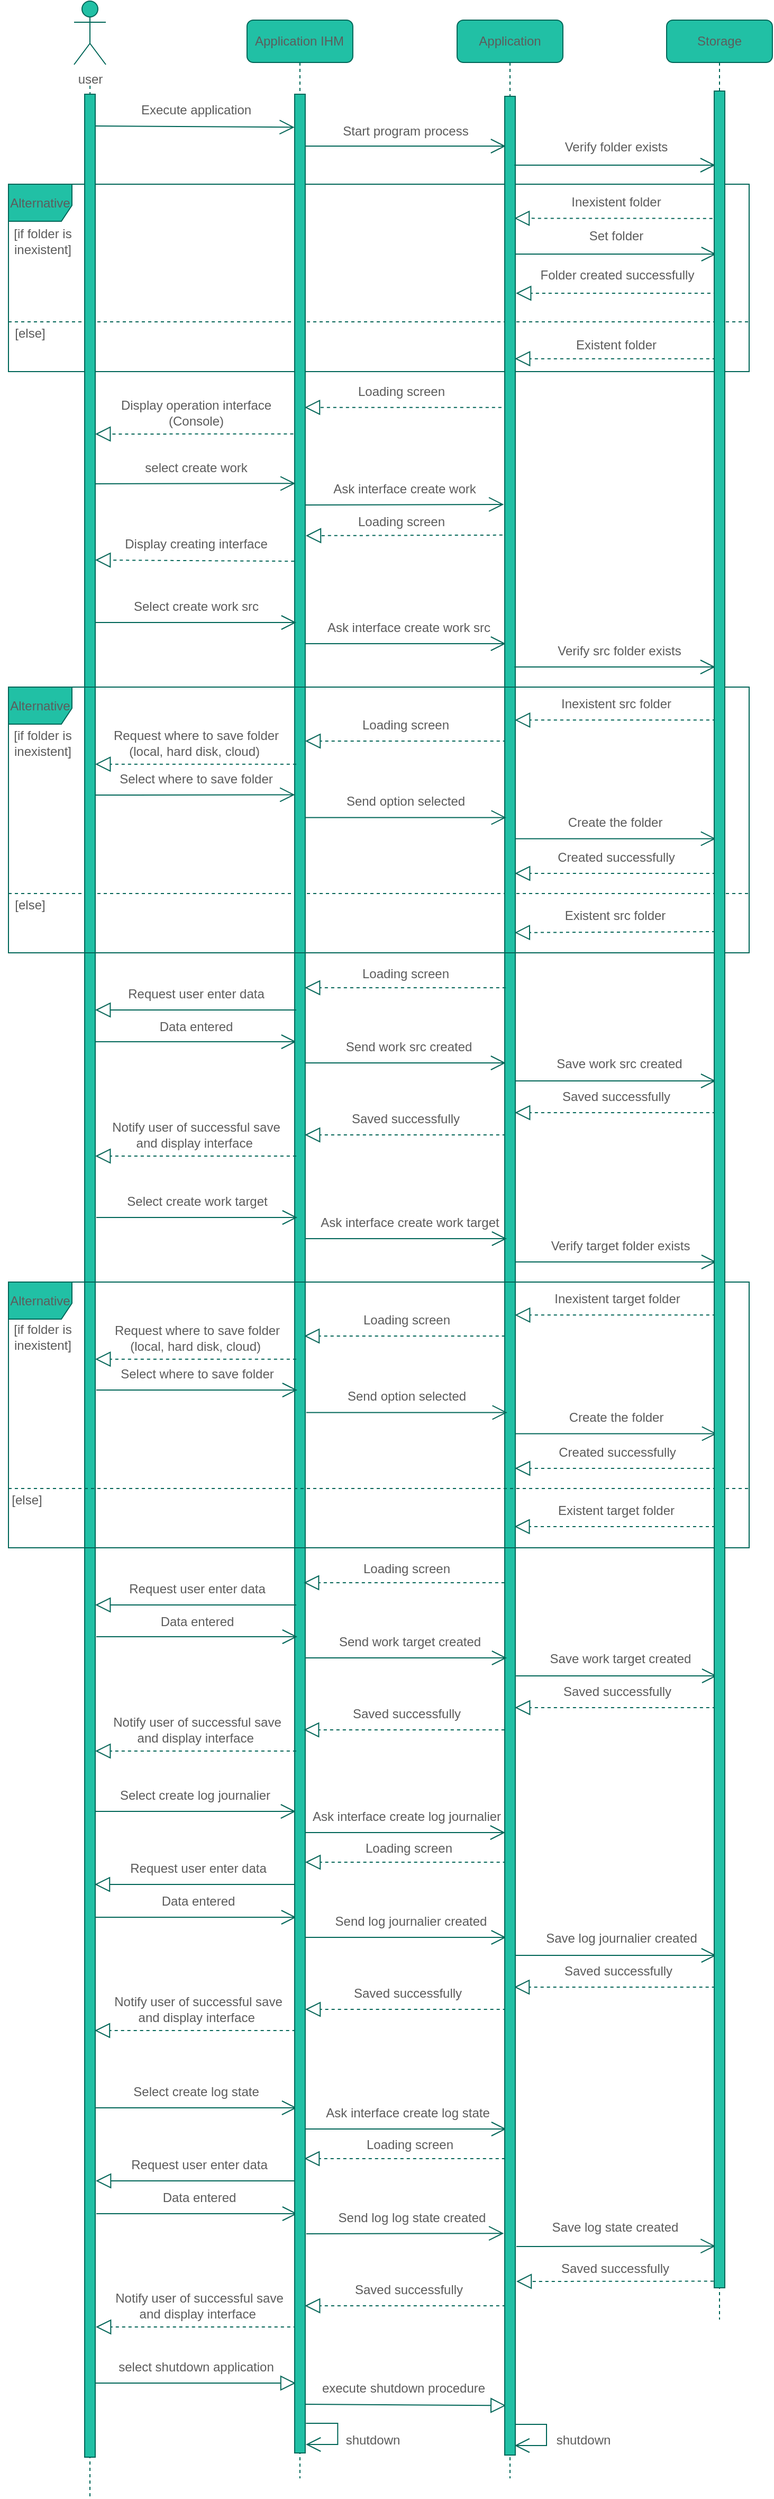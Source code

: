 <mxfile version="20.5.3" type="github">
  <diagram id="kgpKYQtTHZ0yAKxKKP6v" name="Page-1">
    <mxGraphModel dx="1218" dy="585" grid="1" gridSize="10" guides="1" tooltips="1" connect="1" arrows="1" fold="1" page="1" pageScale="1" pageWidth="850" pageHeight="1100" math="0" shadow="0">
      <root>
        <mxCell id="0" />
        <mxCell id="1" parent="0" />
        <mxCell id="vB3oa_qT5mKGnojGgwLK-20" value="" style="endArrow=block;dashed=1;endFill=0;endSize=12;html=1;rounded=1;strokeColor=#006658;fontColor=#5C5C5C;fillColor=#21C0A5;exitX=-0.161;exitY=0.058;exitDx=0;exitDy=0;exitPerimeter=0;" edge="1" parent="1" source="vB3oa_qT5mKGnojGgwLK-78">
          <mxGeometry width="160" relative="1" as="geometry">
            <mxPoint x="689" y="245.17" as="sourcePoint" />
            <mxPoint x="508.0" y="245.17" as="targetPoint" />
          </mxGeometry>
        </mxCell>
        <mxCell id="vB3oa_qT5mKGnojGgwLK-21" value="" style="endArrow=block;dashed=1;endFill=0;endSize=12;html=1;rounded=1;strokeColor=#006658;fontColor=#5C5C5C;fillColor=#21C0A5;" edge="1" parent="1">
          <mxGeometry width="160" relative="1" as="geometry">
            <mxPoint x="495.92" y="423.83" as="sourcePoint" />
            <mxPoint x="310" y="423.83" as="targetPoint" />
          </mxGeometry>
        </mxCell>
        <mxCell id="vB3oa_qT5mKGnojGgwLK-24" value="" style="endArrow=open;endFill=1;endSize=12;html=1;rounded=1;strokeColor=#006658;fontColor=#5C5C5C;fillColor=#21C0A5;targetPerimeterSpacing=-4;sourcePerimeterSpacing=3;" edge="1" parent="1">
          <mxGeometry width="160" relative="1" as="geometry">
            <mxPoint x="509.0" y="279" as="sourcePoint" />
            <mxPoint x="699" y="279" as="targetPoint" />
          </mxGeometry>
        </mxCell>
        <mxCell id="vB3oa_qT5mKGnojGgwLK-29" value="" style="endArrow=block;dashed=1;endFill=0;endSize=12;html=1;rounded=1;strokeColor=#006658;fontColor=#5C5C5C;fillColor=#21C0A5;targetPerimeterSpacing=-4;sourcePerimeterSpacing=3;" edge="1" parent="1">
          <mxGeometry width="160" relative="1" as="geometry">
            <mxPoint x="698.42" y="377.83" as="sourcePoint" />
            <mxPoint x="508.587" y="377.83" as="targetPoint" />
          </mxGeometry>
        </mxCell>
        <mxCell id="vB3oa_qT5mKGnojGgwLK-61" value="" style="endArrow=block;dashed=1;endFill=0;endSize=12;html=1;rounded=1;strokeColor=#006658;fontColor=#5C5C5C;fillColor=#21C0A5;exitX=-0.061;exitY=0.997;exitDx=0;exitDy=0;exitPerimeter=0;" edge="1" parent="1" source="vB3oa_qT5mKGnojGgwLK-78">
          <mxGeometry width="160" relative="1" as="geometry">
            <mxPoint x="697.88" y="2196" as="sourcePoint" />
            <mxPoint x="510" y="2194" as="targetPoint" />
          </mxGeometry>
        </mxCell>
        <mxCell id="sGXvdLq_XoUKNio_A1aQ-141" value="" style="endArrow=block;endFill=0;endSize=12;html=1;rounded=1;strokeColor=#006658;fontColor=#5C5C5C;fillColor=#21C0A5;entryX=0.116;entryY=0.979;entryDx=0;entryDy=0;entryPerimeter=0;" parent="1" edge="1" target="vB3oa_qT5mKGnojGgwLK-77">
          <mxGeometry width="160" relative="1" as="geometry">
            <mxPoint x="310.25" y="2310" as="sourcePoint" />
            <mxPoint x="500" y="2310" as="targetPoint" />
          </mxGeometry>
        </mxCell>
        <mxCell id="sGXvdLq_XoUKNio_A1aQ-8" value="&lt;span style=&quot;&quot;&gt;Application IHM&lt;/span&gt;" style="shape=umlLifeline;perimeter=lifelinePerimeter;whiteSpace=wrap;html=1;container=0;collapsible=0;recursiveResize=0;outlineConnect=0;fillColor=#21C0A5;strokeColor=#006658;fontColor=#5C5C5C;rounded=1;" parent="1" vertex="1">
          <mxGeometry x="255.46" y="58" width="100" height="2322" as="geometry" />
        </mxCell>
        <mxCell id="sGXvdLq_XoUKNio_A1aQ-1" value="user" style="shape=umlActor;verticalLabelPosition=bottom;verticalAlign=top;html=1;fillColor=#21C0A5;strokeColor=#006658;fontColor=#5C5C5C;rounded=1;" parent="1" vertex="1">
          <mxGeometry x="92" y="40" width="30" height="60" as="geometry" />
        </mxCell>
        <mxCell id="sGXvdLq_XoUKNio_A1aQ-11" value="&lt;span style=&quot;&quot;&gt;Application&lt;/span&gt;" style="shape=umlLifeline;perimeter=lifelinePerimeter;whiteSpace=wrap;html=1;container=0;collapsible=0;recursiveResize=0;outlineConnect=0;fillColor=#21C0A5;strokeColor=#006658;fontColor=#5C5C5C;rounded=1;" parent="1" vertex="1">
          <mxGeometry x="454" y="58" width="100" height="2322" as="geometry" />
        </mxCell>
        <mxCell id="sGXvdLq_XoUKNio_A1aQ-12" value="&lt;span style=&quot;&quot;&gt;Storage&lt;/span&gt;" style="shape=umlLifeline;perimeter=lifelinePerimeter;whiteSpace=wrap;html=1;container=0;collapsible=0;recursiveResize=0;outlineConnect=0;fillColor=#21C0A5;strokeColor=#006658;fontColor=#5C5C5C;rounded=1;" parent="1" vertex="1">
          <mxGeometry x="652" y="58" width="100" height="2172" as="geometry" />
        </mxCell>
        <mxCell id="sGXvdLq_XoUKNio_A1aQ-23" value="" style="endArrow=none;dashed=1;html=1;rounded=1;strokeColor=#006658;fontColor=#5C5C5C;" parent="1" edge="1">
          <mxGeometry width="50" height="50" relative="1" as="geometry">
            <mxPoint x="107" y="2397" as="sourcePoint" />
            <mxPoint x="107.065" y="117" as="targetPoint" />
          </mxGeometry>
        </mxCell>
        <mxCell id="sGXvdLq_XoUKNio_A1aQ-30" value="Execute application" style="text;html=1;align=center;verticalAlign=middle;resizable=0;points=[];autosize=1;strokeColor=none;fillColor=none;fontColor=#5C5C5C;rounded=1;" parent="1" vertex="1">
          <mxGeometry x="142" y="128" width="130" height="30" as="geometry" />
        </mxCell>
        <mxCell id="sGXvdLq_XoUKNio_A1aQ-31" value="" style="endArrow=open;endFill=1;endSize=12;html=1;rounded=1;strokeColor=#006658;fontColor=#5C5C5C;fillColor=#21C0A5;entryX=-0.015;entryY=0.014;entryDx=0;entryDy=0;entryPerimeter=0;" parent="1" edge="1" target="vB3oa_qT5mKGnojGgwLK-76">
          <mxGeometry width="160" relative="1" as="geometry">
            <mxPoint x="112" y="158" as="sourcePoint" />
            <mxPoint x="297.24" y="157.678" as="targetPoint" />
          </mxGeometry>
        </mxCell>
        <mxCell id="sGXvdLq_XoUKNio_A1aQ-33" value="Start program process" style="text;html=1;align=center;verticalAlign=middle;resizable=0;points=[];autosize=1;strokeColor=none;fillColor=none;fontColor=#5C5C5C;rounded=1;" parent="1" vertex="1">
          <mxGeometry x="335" y="148" width="140" height="30" as="geometry" />
        </mxCell>
        <mxCell id="sGXvdLq_XoUKNio_A1aQ-34" value="" style="endArrow=open;endFill=1;endSize=12;html=1;rounded=1;strokeColor=#006658;fontColor=#5C5C5C;fillColor=#21C0A5;exitX=0.913;exitY=0.022;exitDx=0;exitDy=0;exitPerimeter=0;" parent="1" edge="1" source="vB3oa_qT5mKGnojGgwLK-76">
          <mxGeometry width="160" relative="1" as="geometry">
            <mxPoint x="315.9" y="178.552" as="sourcePoint" />
            <mxPoint x="500" y="177" as="targetPoint" />
          </mxGeometry>
        </mxCell>
        <mxCell id="sGXvdLq_XoUKNio_A1aQ-37" value="" style="endArrow=block;dashed=1;endFill=0;endSize=12;html=1;rounded=1;strokeColor=#006658;fontColor=#5C5C5C;fillColor=#21C0A5;exitX=-0.125;exitY=0.144;exitDx=0;exitDy=0;exitPerimeter=0;" parent="1" edge="1" source="vB3oa_qT5mKGnojGgwLK-76">
          <mxGeometry width="160" relative="1" as="geometry">
            <mxPoint x="292" y="449" as="sourcePoint" />
            <mxPoint x="112.087" y="449" as="targetPoint" />
          </mxGeometry>
        </mxCell>
        <mxCell id="sGXvdLq_XoUKNio_A1aQ-77" value="Loading screen" style="text;html=1;align=center;verticalAlign=middle;resizable=0;points=[];autosize=1;strokeColor=none;fillColor=none;fontColor=#5C5C5C;rounded=1;" parent="1" vertex="1">
          <mxGeometry x="346.42" y="517" width="110" height="30" as="geometry" />
        </mxCell>
        <mxCell id="sGXvdLq_XoUKNio_A1aQ-78" value="" style="endArrow=block;dashed=1;endFill=0;endSize=12;html=1;rounded=1;strokeColor=#006658;fontColor=#5C5C5C;fillColor=#21C0A5;exitX=-0.211;exitY=0.186;exitDx=0;exitDy=0;exitPerimeter=0;" parent="1" edge="1" source="vB3oa_qT5mKGnojGgwLK-77">
          <mxGeometry width="160" relative="1" as="geometry">
            <mxPoint x="491" y="545" as="sourcePoint" />
            <mxPoint x="311" y="545" as="targetPoint" />
          </mxGeometry>
        </mxCell>
        <mxCell id="sGXvdLq_XoUKNio_A1aQ-53" value="Inexistent src folder" style="text;html=1;align=center;verticalAlign=middle;resizable=0;points=[];autosize=1;strokeColor=none;fillColor=none;fontColor=#5C5C5C;rounded=1;" parent="1" vertex="1">
          <mxGeometry x="538.5" y="689.17" width="130" height="30" as="geometry" />
        </mxCell>
        <mxCell id="sGXvdLq_XoUKNio_A1aQ-54" value="" style="endArrow=block;dashed=1;endFill=0;endSize=12;html=1;rounded=1;strokeColor=#006658;fontColor=#5C5C5C;fillColor=#21C0A5;" parent="1" edge="1">
          <mxGeometry width="160" relative="1" as="geometry">
            <mxPoint x="698.42" y="719.17" as="sourcePoint" />
            <mxPoint x="508.587" y="719.17" as="targetPoint" />
          </mxGeometry>
        </mxCell>
        <mxCell id="sGXvdLq_XoUKNio_A1aQ-49" value="Verify src folder exists" style="text;html=1;align=center;verticalAlign=middle;resizable=0;points=[];autosize=1;strokeColor=none;fillColor=none;fontColor=#5C5C5C;rounded=1;" parent="1" vertex="1">
          <mxGeometry x="536.5" y="639" width="140" height="30" as="geometry" />
        </mxCell>
        <mxCell id="sGXvdLq_XoUKNio_A1aQ-91" value="Data entered" style="text;html=1;align=center;verticalAlign=middle;resizable=0;points=[];autosize=1;strokeColor=none;fillColor=none;fontColor=#5C5C5C;rounded=1;" parent="1" vertex="1">
          <mxGeometry x="162" y="994" width="90" height="30" as="geometry" />
        </mxCell>
        <mxCell id="sGXvdLq_XoUKNio_A1aQ-92" value="" style="endArrow=open;endFill=1;endSize=12;html=1;rounded=1;strokeColor=#006658;fontColor=#5C5C5C;fillColor=#21C0A5;" parent="1" edge="1">
          <mxGeometry width="160" relative="1" as="geometry">
            <mxPoint x="112" y="1023" as="sourcePoint" />
            <mxPoint x="302" y="1023" as="targetPoint" />
          </mxGeometry>
        </mxCell>
        <mxCell id="sGXvdLq_XoUKNio_A1aQ-93" value="Send work src created" style="text;html=1;align=center;verticalAlign=middle;resizable=0;points=[];autosize=1;strokeColor=none;fillColor=none;fontColor=#5C5C5C;rounded=1;" parent="1" vertex="1">
          <mxGeometry x="338" y="1013" width="140" height="30" as="geometry" />
        </mxCell>
        <mxCell id="sGXvdLq_XoUKNio_A1aQ-94" value="" style="endArrow=open;endFill=1;endSize=12;html=1;rounded=1;strokeColor=#006658;fontColor=#5C5C5C;fillColor=#21C0A5;" parent="1" edge="1">
          <mxGeometry width="160" relative="1" as="geometry">
            <mxPoint x="310" y="1043" as="sourcePoint" />
            <mxPoint x="500" y="1043" as="targetPoint" />
          </mxGeometry>
        </mxCell>
        <mxCell id="sGXvdLq_XoUKNio_A1aQ-137" value="" style="endArrow=block;endFill=0;endSize=12;html=1;rounded=1;strokeColor=#006658;fontColor=#5C5C5C;fillColor=#21C0A5;" parent="1" edge="1">
          <mxGeometry width="160" relative="1" as="geometry">
            <mxPoint x="112.0" y="2290" as="sourcePoint" />
            <mxPoint x="301.5" y="2290" as="targetPoint" />
          </mxGeometry>
        </mxCell>
        <mxCell id="sGXvdLq_XoUKNio_A1aQ-140" value="execute shutdown procedure" style="text;html=1;align=center;verticalAlign=middle;resizable=0;points=[];autosize=1;strokeColor=none;fillColor=none;fontColor=#5C5C5C;rounded=1;" parent="1" vertex="1">
          <mxGeometry x="313.25" y="2280" width="180" height="30" as="geometry" />
        </mxCell>
        <mxCell id="sGXvdLq_XoUKNio_A1aQ-146" value="shutdown" style="text;html=1;align=center;verticalAlign=middle;resizable=0;points=[];autosize=1;strokeColor=none;fillColor=none;fontColor=#5C5C5C;rounded=1;" parent="1" vertex="1">
          <mxGeometry x="339.41" y="2329" width="70" height="30" as="geometry" />
        </mxCell>
        <mxCell id="sGXvdLq_XoUKNio_A1aQ-147" value="" style="endArrow=open;endFill=1;endSize=12;html=1;rounded=0;strokeColor=#006658;fontColor=#5C5C5C;" parent="1" edge="1">
          <mxGeometry width="160" relative="1" as="geometry">
            <mxPoint x="508.5" y="2329" as="sourcePoint" />
            <mxPoint x="508.31" y="2349" as="targetPoint" />
            <Array as="points">
              <mxPoint x="538.5" y="2329" />
              <mxPoint x="538.5" y="2349" />
            </Array>
          </mxGeometry>
        </mxCell>
        <mxCell id="sGXvdLq_XoUKNio_A1aQ-148" value="shutdown" style="text;html=1;align=center;verticalAlign=middle;resizable=0;points=[];autosize=1;strokeColor=none;fillColor=none;fontColor=#5C5C5C;rounded=1;" parent="1" vertex="1">
          <mxGeometry x="538.08" y="2329" width="70" height="30" as="geometry" />
        </mxCell>
        <mxCell id="sGXvdLq_XoUKNio_A1aQ-149" value="" style="endArrow=block;dashed=1;endFill=0;endSize=12;html=1;rounded=1;strokeColor=#006658;fontColor=#5C5C5C;fillColor=#21C0A5;" parent="1" edge="1">
          <mxGeometry width="160" relative="1" as="geometry">
            <mxPoint x="500.34" y="739" as="sourcePoint" />
            <mxPoint x="310.507" y="739" as="targetPoint" />
          </mxGeometry>
        </mxCell>
        <mxCell id="sGXvdLq_XoUKNio_A1aQ-156" value="Send option selected" style="text;html=1;align=center;verticalAlign=middle;resizable=0;points=[];autosize=1;strokeColor=none;fillColor=none;fontColor=#5C5C5C;rounded=1;" parent="1" vertex="1">
          <mxGeometry x="335" y="781" width="140" height="30" as="geometry" />
        </mxCell>
        <mxCell id="sGXvdLq_XoUKNio_A1aQ-65" value="" style="line;strokeWidth=1;fillColor=none;align=left;verticalAlign=middle;spacingTop=-1;spacingLeft=3;spacingRight=3;rotatable=0;labelPosition=right;points=[];portConstraint=eastwest;strokeColor=#006658;dashed=1;fontColor=#5C5C5C;" parent="1" vertex="1">
          <mxGeometry x="30" y="879" width="700" height="8" as="geometry" />
        </mxCell>
        <mxCell id="sGXvdLq_XoUKNio_A1aQ-138" value="select shutdown application" style="text;html=1;align=center;verticalAlign=middle;resizable=0;points=[];autosize=1;strokeColor=none;fillColor=none;fontColor=#5C5C5C;rounded=1;" parent="1" vertex="1">
          <mxGeometry x="122" y="2260" width="170" height="30" as="geometry" />
        </mxCell>
        <mxCell id="sGXvdLq_XoUKNio_A1aQ-291" value="Select create log journalier" style="text;html=1;align=center;verticalAlign=middle;resizable=0;points=[];autosize=1;strokeColor=none;fillColor=none;fontColor=#5C5C5C;rounded=1;" parent="1" vertex="1">
          <mxGeometry x="120.5" y="1720" width="170" height="30" as="geometry" />
        </mxCell>
        <mxCell id="sGXvdLq_XoUKNio_A1aQ-292" value="" style="endArrow=open;endFill=1;endSize=12;html=1;rounded=1;strokeColor=#006658;fontColor=#5C5C5C;fillColor=#21C0A5;" parent="1" edge="1">
          <mxGeometry width="160" relative="1" as="geometry">
            <mxPoint x="111.5" y="1750" as="sourcePoint" />
            <mxPoint x="301.5" y="1750" as="targetPoint" />
          </mxGeometry>
        </mxCell>
        <mxCell id="sGXvdLq_XoUKNio_A1aQ-293" value="Ask interface create log journalier" style="text;html=1;align=center;verticalAlign=middle;resizable=0;points=[];autosize=1;strokeColor=none;fillColor=none;fontColor=#5C5C5C;rounded=1;" parent="1" vertex="1">
          <mxGeometry x="305.5" y="1740" width="200" height="30" as="geometry" />
        </mxCell>
        <mxCell id="sGXvdLq_XoUKNio_A1aQ-294" value="" style="endArrow=open;endFill=1;endSize=12;html=1;rounded=1;strokeColor=#006658;fontColor=#5C5C5C;fillColor=#21C0A5;" parent="1" edge="1">
          <mxGeometry width="160" relative="1" as="geometry">
            <mxPoint x="309.5" y="1770" as="sourcePoint" />
            <mxPoint x="499.5" y="1770" as="targetPoint" />
          </mxGeometry>
        </mxCell>
        <mxCell id="vB3oa_qT5mKGnojGgwLK-1" value="Verify folder exists" style="text;html=1;align=center;verticalAlign=middle;resizable=0;points=[];autosize=1;strokeColor=none;fillColor=none;fontColor=#5C5C5C;rounded=1;" vertex="1" parent="1">
          <mxGeometry x="543.5" y="163" width="120" height="30" as="geometry" />
        </mxCell>
        <mxCell id="vB3oa_qT5mKGnojGgwLK-6" value="Alternative" style="shape=umlFrame;whiteSpace=wrap;html=1;width=60;height=35;fillColor=#21C0A5;strokeColor=#006658;fontColor=#5C5C5C;" vertex="1" parent="1">
          <mxGeometry x="30" y="213" width="700" height="177" as="geometry" />
        </mxCell>
        <mxCell id="vB3oa_qT5mKGnojGgwLK-7" value="Loading screen" style="text;html=1;align=center;verticalAlign=middle;resizable=0;points=[];autosize=1;strokeColor=none;fillColor=none;fontColor=#5C5C5C;rounded=1;" vertex="1" parent="1">
          <mxGeometry x="346.0" y="394" width="110" height="30" as="geometry" />
        </mxCell>
        <mxCell id="vB3oa_qT5mKGnojGgwLK-17" value="[if folder is &lt;br&gt;inexistent]" style="text;html=1;align=center;verticalAlign=middle;resizable=0;points=[];autosize=1;strokeColor=none;fillColor=none;fontColor=#5C5C5C;" vertex="1" parent="1">
          <mxGeometry x="22" y="247" width="80" height="40" as="geometry" />
        </mxCell>
        <mxCell id="vB3oa_qT5mKGnojGgwLK-18" value="[else]" style="text;html=1;align=center;verticalAlign=middle;resizable=0;points=[];autosize=1;strokeColor=none;fillColor=none;fontColor=#5C5C5C;" vertex="1" parent="1">
          <mxGeometry x="25" y="339" width="50" height="30" as="geometry" />
        </mxCell>
        <mxCell id="vB3oa_qT5mKGnojGgwLK-19" value="Inexistent folder" style="text;html=1;align=center;verticalAlign=middle;resizable=0;points=[];autosize=1;strokeColor=none;fillColor=none;fontColor=#5C5C5C;rounded=1;" vertex="1" parent="1">
          <mxGeometry x="549.0" y="215.17" width="110" height="30" as="geometry" />
        </mxCell>
        <mxCell id="vB3oa_qT5mKGnojGgwLK-23" value="" style="line;strokeWidth=1;fillColor=none;align=left;verticalAlign=middle;spacingTop=-1;spacingLeft=3;spacingRight=3;rotatable=0;labelPosition=right;points=[];portConstraint=eastwest;strokeColor=#006658;dashed=1;fontColor=#5C5C5C;" vertex="1" parent="1">
          <mxGeometry x="30" y="339" width="700" height="8" as="geometry" />
        </mxCell>
        <mxCell id="vB3oa_qT5mKGnojGgwLK-25" value="Set folder" style="text;html=1;align=center;verticalAlign=middle;resizable=0;points=[];autosize=1;strokeColor=none;fillColor=none;fontColor=#5C5C5C;rounded=1;" vertex="1" parent="1">
          <mxGeometry x="569.42" y="247" width="70" height="30" as="geometry" />
        </mxCell>
        <mxCell id="vB3oa_qT5mKGnojGgwLK-28" value="Existent folder" style="text;html=1;align=center;verticalAlign=middle;resizable=0;points=[];autosize=1;strokeColor=none;fillColor=none;fontColor=#5C5C5C;rounded=1;" vertex="1" parent="1">
          <mxGeometry x="553.5" y="350" width="100" height="30" as="geometry" />
        </mxCell>
        <mxCell id="vB3oa_qT5mKGnojGgwLK-30" value="Notify user of successful save&lt;br&gt;and display interface&amp;nbsp;" style="text;html=1;align=center;verticalAlign=middle;resizable=0;points=[];autosize=1;strokeColor=none;fillColor=none;fontColor=#5C5C5C;rounded=1;" vertex="1" parent="1">
          <mxGeometry x="119.41" y="1917" width="180" height="40" as="geometry" />
        </mxCell>
        <mxCell id="vB3oa_qT5mKGnojGgwLK-31" value="" style="endArrow=block;dashed=1;endFill=0;endSize=12;html=1;rounded=1;strokeColor=#006658;fontColor=#5C5C5C;fillColor=#21C0A5;" edge="1" parent="1">
          <mxGeometry width="160" relative="1" as="geometry">
            <mxPoint x="301.33" y="1957" as="sourcePoint" />
            <mxPoint x="111.497" y="1957" as="targetPoint" />
          </mxGeometry>
        </mxCell>
        <mxCell id="vB3oa_qT5mKGnojGgwLK-32" value="Saved successfully" style="text;html=1;align=center;verticalAlign=middle;resizable=0;points=[];autosize=1;strokeColor=none;fillColor=none;fontColor=#5C5C5C;rounded=1;" vertex="1" parent="1">
          <mxGeometry x="342.41" y="1907" width="130" height="30" as="geometry" />
        </mxCell>
        <mxCell id="vB3oa_qT5mKGnojGgwLK-33" value="" style="endArrow=block;dashed=1;endFill=0;endSize=12;html=1;rounded=1;strokeColor=#006658;fontColor=#5C5C5C;fillColor=#21C0A5;" edge="1" parent="1">
          <mxGeometry width="160" relative="1" as="geometry">
            <mxPoint x="500.33" y="1937" as="sourcePoint" />
            <mxPoint x="310.497" y="1937" as="targetPoint" />
          </mxGeometry>
        </mxCell>
        <mxCell id="vB3oa_qT5mKGnojGgwLK-34" value="Loading screen" style="text;html=1;align=center;verticalAlign=middle;resizable=0;points=[];autosize=1;strokeColor=none;fillColor=none;fontColor=#5C5C5C;rounded=1;" vertex="1" parent="1">
          <mxGeometry x="352.83" y="1770" width="110" height="30" as="geometry" />
        </mxCell>
        <mxCell id="vB3oa_qT5mKGnojGgwLK-35" value="" style="endArrow=block;dashed=1;endFill=0;endSize=12;html=1;rounded=1;strokeColor=#006658;fontColor=#5C5C5C;fillColor=#21C0A5;" edge="1" parent="1">
          <mxGeometry width="160" relative="1" as="geometry">
            <mxPoint x="500.33" y="1798.0" as="sourcePoint" />
            <mxPoint x="310.497" y="1798.0" as="targetPoint" />
          </mxGeometry>
        </mxCell>
        <mxCell id="vB3oa_qT5mKGnojGgwLK-36" value="" style="endArrow=block;endFill=0;endSize=12;html=1;rounded=1;strokeColor=#006658;fontColor=#5C5C5C;fillColor=#21C0A5;" edge="1" parent="1">
          <mxGeometry width="160" relative="1" as="geometry">
            <mxPoint x="301.33" y="1819" as="sourcePoint" />
            <mxPoint x="111.497" y="1819" as="targetPoint" />
          </mxGeometry>
        </mxCell>
        <mxCell id="vB3oa_qT5mKGnojGgwLK-37" value="Request user enter data" style="text;html=1;align=center;verticalAlign=middle;resizable=0;points=[];autosize=1;strokeColor=none;fillColor=none;fontColor=#5C5C5C;rounded=1;" vertex="1" parent="1">
          <mxGeometry x="134.41" y="1789" width="150" height="30" as="geometry" />
        </mxCell>
        <mxCell id="vB3oa_qT5mKGnojGgwLK-38" value="Save log journalier created&lt;br&gt;&amp;nbsp;" style="text;html=1;align=center;verticalAlign=middle;resizable=0;points=[];autosize=1;strokeColor=none;fillColor=none;fontColor=#5C5C5C;rounded=1;" vertex="1" parent="1">
          <mxGeometry x="524" y="1857" width="170" height="40" as="geometry" />
        </mxCell>
        <mxCell id="vB3oa_qT5mKGnojGgwLK-39" value="" style="endArrow=open;endFill=1;endSize=12;html=1;rounded=1;strokeColor=#006658;fontColor=#5C5C5C;fillColor=#21C0A5;" edge="1" parent="1">
          <mxGeometry width="160" relative="1" as="geometry">
            <mxPoint x="509.0" y="1886" as="sourcePoint" />
            <mxPoint x="699" y="1886" as="targetPoint" />
          </mxGeometry>
        </mxCell>
        <mxCell id="vB3oa_qT5mKGnojGgwLK-40" value="Saved successfully" style="text;html=1;align=center;verticalAlign=middle;resizable=0;points=[];autosize=1;strokeColor=none;fillColor=none;fontColor=#5C5C5C;rounded=1;" vertex="1" parent="1">
          <mxGeometry x="540.91" y="1886" width="130" height="30" as="geometry" />
        </mxCell>
        <mxCell id="vB3oa_qT5mKGnojGgwLK-41" value="" style="endArrow=block;dashed=1;endFill=0;endSize=12;html=1;rounded=1;strokeColor=#006658;fontColor=#5C5C5C;fillColor=#21C0A5;" edge="1" parent="1">
          <mxGeometry width="160" relative="1" as="geometry">
            <mxPoint x="697.83" y="1916" as="sourcePoint" />
            <mxPoint x="507.997" y="1916" as="targetPoint" />
          </mxGeometry>
        </mxCell>
        <mxCell id="vB3oa_qT5mKGnojGgwLK-42" value="Data entered" style="text;html=1;align=center;verticalAlign=middle;resizable=0;points=[];autosize=1;strokeColor=none;fillColor=none;fontColor=#5C5C5C;rounded=1;" vertex="1" parent="1">
          <mxGeometry x="164.41" y="1820" width="90" height="30" as="geometry" />
        </mxCell>
        <mxCell id="vB3oa_qT5mKGnojGgwLK-43" value="" style="endArrow=open;endFill=1;endSize=12;html=1;rounded=1;strokeColor=#006658;fontColor=#5C5C5C;fillColor=#21C0A5;" edge="1" parent="1">
          <mxGeometry width="160" relative="1" as="geometry">
            <mxPoint x="112.0" y="1850" as="sourcePoint" />
            <mxPoint x="302.0" y="1850" as="targetPoint" />
          </mxGeometry>
        </mxCell>
        <mxCell id="vB3oa_qT5mKGnojGgwLK-44" value="Send log journalier created" style="text;html=1;align=center;verticalAlign=middle;resizable=0;points=[];autosize=1;strokeColor=none;fillColor=none;fontColor=#5C5C5C;rounded=1;" vertex="1" parent="1">
          <mxGeometry x="325.41" y="1839" width="170" height="30" as="geometry" />
        </mxCell>
        <mxCell id="vB3oa_qT5mKGnojGgwLK-45" value="" style="endArrow=open;endFill=1;endSize=12;html=1;rounded=1;strokeColor=#006658;fontColor=#5C5C5C;fillColor=#21C0A5;" edge="1" parent="1">
          <mxGeometry width="160" relative="1" as="geometry">
            <mxPoint x="310.41" y="1869" as="sourcePoint" />
            <mxPoint x="500.41" y="1869" as="targetPoint" />
          </mxGeometry>
        </mxCell>
        <mxCell id="vB3oa_qT5mKGnojGgwLK-46" value="Select create log state" style="text;html=1;align=center;verticalAlign=middle;resizable=0;points=[];autosize=1;strokeColor=none;fillColor=none;fontColor=#5C5C5C;rounded=1;" vertex="1" parent="1">
          <mxGeometry x="136.55" y="2000" width="140" height="30" as="geometry" />
        </mxCell>
        <mxCell id="vB3oa_qT5mKGnojGgwLK-47" value="" style="endArrow=open;endFill=1;endSize=12;html=1;rounded=1;strokeColor=#006658;fontColor=#5C5C5C;fillColor=#21C0A5;" edge="1" parent="1">
          <mxGeometry width="160" relative="1" as="geometry">
            <mxPoint x="112.55" y="2030" as="sourcePoint" />
            <mxPoint x="302.55" y="2030" as="targetPoint" />
          </mxGeometry>
        </mxCell>
        <mxCell id="vB3oa_qT5mKGnojGgwLK-48" value="Ask interface create log state" style="text;html=1;align=center;verticalAlign=middle;resizable=0;points=[];autosize=1;strokeColor=none;fillColor=none;fontColor=#5C5C5C;rounded=1;" vertex="1" parent="1">
          <mxGeometry x="316.55" y="2020" width="180" height="30" as="geometry" />
        </mxCell>
        <mxCell id="vB3oa_qT5mKGnojGgwLK-49" value="" style="endArrow=open;endFill=1;endSize=12;html=1;rounded=1;strokeColor=#006658;fontColor=#5C5C5C;fillColor=#21C0A5;" edge="1" parent="1">
          <mxGeometry width="160" relative="1" as="geometry">
            <mxPoint x="310.55" y="2050" as="sourcePoint" />
            <mxPoint x="500.55" y="2050" as="targetPoint" />
          </mxGeometry>
        </mxCell>
        <mxCell id="vB3oa_qT5mKGnojGgwLK-50" value="Notify user of successful save&lt;br&gt;and display interface&amp;nbsp;" style="text;html=1;align=center;verticalAlign=middle;resizable=0;points=[];autosize=1;strokeColor=none;fillColor=none;fontColor=#5C5C5C;rounded=1;" vertex="1" parent="1">
          <mxGeometry x="120.46" y="2197" width="180" height="40" as="geometry" />
        </mxCell>
        <mxCell id="vB3oa_qT5mKGnojGgwLK-51" value="" style="endArrow=block;dashed=1;endFill=0;endSize=12;html=1;rounded=1;strokeColor=#006658;fontColor=#5C5C5C;fillColor=#21C0A5;" edge="1" parent="1">
          <mxGeometry width="160" relative="1" as="geometry">
            <mxPoint x="302.38" y="2237" as="sourcePoint" />
            <mxPoint x="112.547" y="2237" as="targetPoint" />
          </mxGeometry>
        </mxCell>
        <mxCell id="vB3oa_qT5mKGnojGgwLK-52" value="Saved successfully" style="text;html=1;align=center;verticalAlign=middle;resizable=0;points=[];autosize=1;strokeColor=none;fillColor=none;fontColor=#5C5C5C;rounded=1;" vertex="1" parent="1">
          <mxGeometry x="343.46" y="2187" width="130" height="30" as="geometry" />
        </mxCell>
        <mxCell id="vB3oa_qT5mKGnojGgwLK-54" value="Loading screen" style="text;html=1;align=center;verticalAlign=middle;resizable=0;points=[];autosize=1;strokeColor=none;fillColor=none;fontColor=#5C5C5C;rounded=1;" vertex="1" parent="1">
          <mxGeometry x="353.88" y="2050" width="110" height="30" as="geometry" />
        </mxCell>
        <mxCell id="vB3oa_qT5mKGnojGgwLK-55" value="" style="endArrow=block;dashed=1;endFill=0;endSize=12;html=1;rounded=1;strokeColor=#006658;fontColor=#5C5C5C;fillColor=#21C0A5;" edge="1" parent="1">
          <mxGeometry width="160" relative="1" as="geometry">
            <mxPoint x="499.38" y="2078" as="sourcePoint" />
            <mxPoint x="309.547" y="2078" as="targetPoint" />
          </mxGeometry>
        </mxCell>
        <mxCell id="vB3oa_qT5mKGnojGgwLK-56" value="" style="endArrow=block;endFill=0;endSize=12;html=1;rounded=1;strokeColor=#006658;fontColor=#5C5C5C;fillColor=#21C0A5;" edge="1" parent="1">
          <mxGeometry width="160" relative="1" as="geometry">
            <mxPoint x="302.38" y="2099" as="sourcePoint" />
            <mxPoint x="112.547" y="2099" as="targetPoint" />
          </mxGeometry>
        </mxCell>
        <mxCell id="vB3oa_qT5mKGnojGgwLK-57" value="Request user enter data" style="text;html=1;align=center;verticalAlign=middle;resizable=0;points=[];autosize=1;strokeColor=none;fillColor=none;fontColor=#5C5C5C;rounded=1;" vertex="1" parent="1">
          <mxGeometry x="135.46" y="2069" width="150" height="30" as="geometry" />
        </mxCell>
        <mxCell id="vB3oa_qT5mKGnojGgwLK-58" value="Save log state&amp;nbsp;created&lt;br&gt;&amp;nbsp;" style="text;html=1;align=center;verticalAlign=middle;resizable=0;points=[];autosize=1;strokeColor=none;fillColor=none;fontColor=#5C5C5C;rounded=1;" vertex="1" parent="1">
          <mxGeometry x="533.08" y="2130" width="140" height="40" as="geometry" />
        </mxCell>
        <mxCell id="vB3oa_qT5mKGnojGgwLK-59" value="" style="endArrow=open;endFill=1;endSize=12;html=1;rounded=1;strokeColor=#006658;fontColor=#5C5C5C;fillColor=#21C0A5;entryX=0.13;entryY=0.981;entryDx=0;entryDy=0;entryPerimeter=0;" edge="1" parent="1" target="vB3oa_qT5mKGnojGgwLK-78">
          <mxGeometry width="160" relative="1" as="geometry">
            <mxPoint x="510" y="2161" as="sourcePoint" />
            <mxPoint x="700.05" y="2166" as="targetPoint" />
          </mxGeometry>
        </mxCell>
        <mxCell id="vB3oa_qT5mKGnojGgwLK-60" value="Saved successfully" style="text;html=1;align=center;verticalAlign=middle;resizable=0;points=[];autosize=1;strokeColor=none;fillColor=none;fontColor=#5C5C5C;rounded=1;" vertex="1" parent="1">
          <mxGeometry x="538.08" y="2167" width="130" height="30" as="geometry" />
        </mxCell>
        <mxCell id="vB3oa_qT5mKGnojGgwLK-62" value="Data entered" style="text;html=1;align=center;verticalAlign=middle;resizable=0;points=[];autosize=1;strokeColor=none;fillColor=none;fontColor=#5C5C5C;rounded=1;" vertex="1" parent="1">
          <mxGeometry x="165.46" y="2100" width="90" height="30" as="geometry" />
        </mxCell>
        <mxCell id="vB3oa_qT5mKGnojGgwLK-63" value="" style="endArrow=open;endFill=1;endSize=12;html=1;rounded=1;strokeColor=#006658;fontColor=#5C5C5C;fillColor=#21C0A5;" edge="1" parent="1">
          <mxGeometry width="160" relative="1" as="geometry">
            <mxPoint x="113.05" y="2130" as="sourcePoint" />
            <mxPoint x="303.05" y="2130" as="targetPoint" />
          </mxGeometry>
        </mxCell>
        <mxCell id="vB3oa_qT5mKGnojGgwLK-64" value="Send log log state created" style="text;html=1;align=center;verticalAlign=middle;resizable=0;points=[];autosize=1;strokeColor=none;fillColor=none;fontColor=#5C5C5C;rounded=1;" vertex="1" parent="1">
          <mxGeometry x="331.46" y="2119" width="160" height="30" as="geometry" />
        </mxCell>
        <mxCell id="vB3oa_qT5mKGnojGgwLK-65" value="" style="endArrow=open;endFill=1;endSize=12;html=1;rounded=1;strokeColor=#006658;fontColor=#5C5C5C;fillColor=#21C0A5;entryX=-0.083;entryY=0.906;entryDx=0;entryDy=0;entryPerimeter=0;" edge="1" parent="1" target="vB3oa_qT5mKGnojGgwLK-77">
          <mxGeometry width="160" relative="1" as="geometry">
            <mxPoint x="311.46" y="2149" as="sourcePoint" />
            <mxPoint x="501.46" y="2149" as="targetPoint" />
          </mxGeometry>
        </mxCell>
        <mxCell id="vB3oa_qT5mKGnojGgwLK-79" value="" style="html=1;points=[];perimeter=orthogonalPerimeter;rounded=0;glass=0;labelBackgroundColor=none;fillStyle=auto;strokeColor=#006658;fontColor=#5C5C5C;fillColor=#21C0A5;" vertex="1" parent="1">
          <mxGeometry x="102" y="128" width="10" height="2232" as="geometry" />
        </mxCell>
        <mxCell id="vB3oa_qT5mKGnojGgwLK-76" value="" style="html=1;points=[];perimeter=orthogonalPerimeter;rounded=0;glass=0;labelBackgroundColor=none;fillStyle=auto;strokeColor=#006658;fontColor=#5C5C5C;fillColor=#21C0A5;" vertex="1" parent="1">
          <mxGeometry x="300.46" y="128" width="10" height="2228" as="geometry" />
        </mxCell>
        <mxCell id="sGXvdLq_XoUKNio_A1aQ-38" value="Display operation interface&lt;br&gt;(Console)" style="text;html=1;align=center;verticalAlign=middle;resizable=0;points=[];autosize=1;strokeColor=none;fillColor=none;fontColor=#5C5C5C;rounded=1;" parent="1" vertex="1">
          <mxGeometry x="122" y="409" width="170" height="40" as="geometry" />
        </mxCell>
        <mxCell id="sGXvdLq_XoUKNio_A1aQ-39" value="select create work" style="text;html=1;align=center;verticalAlign=middle;resizable=0;points=[];autosize=1;strokeColor=none;fillColor=none;fontColor=#5C5C5C;rounded=1;" parent="1" vertex="1">
          <mxGeometry x="147" y="466" width="120" height="30" as="geometry" />
        </mxCell>
        <mxCell id="sGXvdLq_XoUKNio_A1aQ-40" value="" style="endArrow=open;endFill=1;endSize=12;html=1;rounded=1;strokeColor=#006658;fontColor=#5C5C5C;fillColor=#21C0A5;entryX=0.071;entryY=0.165;entryDx=0;entryDy=0;entryPerimeter=0;" parent="1" edge="1" target="vB3oa_qT5mKGnojGgwLK-76">
          <mxGeometry width="160" relative="1" as="geometry">
            <mxPoint x="112" y="496" as="sourcePoint" />
            <mxPoint x="302" y="496" as="targetPoint" />
          </mxGeometry>
        </mxCell>
        <mxCell id="sGXvdLq_XoUKNio_A1aQ-79" value="Display creating interface" style="text;html=1;align=center;verticalAlign=middle;resizable=0;points=[];autosize=1;strokeColor=none;fillColor=none;fontColor=#5C5C5C;rounded=1;" parent="1" vertex="1">
          <mxGeometry x="127" y="538" width="160" height="30" as="geometry" />
        </mxCell>
        <mxCell id="sGXvdLq_XoUKNio_A1aQ-80" value="" style="endArrow=block;dashed=1;endFill=0;endSize=12;html=1;rounded=1;strokeColor=#006658;fontColor=#5C5C5C;fillColor=#21C0A5;exitX=-0.035;exitY=0.198;exitDx=0;exitDy=0;exitPerimeter=0;" parent="1" edge="1" source="vB3oa_qT5mKGnojGgwLK-76">
          <mxGeometry width="160" relative="1" as="geometry">
            <mxPoint x="302" y="568" as="sourcePoint" />
            <mxPoint x="112.087" y="568" as="targetPoint" />
          </mxGeometry>
        </mxCell>
        <mxCell id="sGXvdLq_XoUKNio_A1aQ-101" value="Notify user of successful save&lt;br&gt;and display interface&amp;nbsp;" style="text;html=1;align=center;verticalAlign=middle;resizable=0;points=[];autosize=1;strokeColor=none;fillColor=none;fontColor=#5C5C5C;rounded=1;" parent="1" vertex="1">
          <mxGeometry x="117.0" y="1091" width="180" height="40" as="geometry" />
        </mxCell>
        <mxCell id="sGXvdLq_XoUKNio_A1aQ-102" value="" style="endArrow=block;dashed=1;endFill=0;endSize=12;html=1;rounded=1;strokeColor=#006658;fontColor=#5C5C5C;fillColor=#21C0A5;" parent="1" edge="1">
          <mxGeometry width="160" relative="1" as="geometry">
            <mxPoint x="301.92" y="1131" as="sourcePoint" />
            <mxPoint x="112.087" y="1131" as="targetPoint" />
          </mxGeometry>
        </mxCell>
        <mxCell id="sGXvdLq_XoUKNio_A1aQ-145" value="" style="endArrow=open;endFill=1;endSize=12;html=1;rounded=0;strokeColor=#006658;fontColor=#5C5C5C;" parent="1" edge="1">
          <mxGeometry width="160" relative="1" as="geometry">
            <mxPoint x="311.17" y="2328" as="sourcePoint" />
            <mxPoint x="311.003" y="2348" as="targetPoint" />
            <Array as="points">
              <mxPoint x="341.17" y="2328" />
              <mxPoint x="341.17" y="2348" />
            </Array>
          </mxGeometry>
        </mxCell>
        <mxCell id="sGXvdLq_XoUKNio_A1aQ-152" value="Select where to save folder" style="text;html=1;align=center;verticalAlign=middle;resizable=0;points=[];autosize=1;strokeColor=none;fillColor=none;fontColor=#5C5C5C;rounded=1;" parent="1" vertex="1">
          <mxGeometry x="122" y="760" width="170" height="30" as="geometry" />
        </mxCell>
        <mxCell id="sGXvdLq_XoUKNio_A1aQ-153" value="" style="endArrow=open;endFill=1;endSize=12;html=1;rounded=1;strokeColor=#006658;fontColor=#5C5C5C;fillColor=#21C0A5;entryX=0.023;entryY=0.297;entryDx=0;entryDy=0;entryPerimeter=0;" parent="1" edge="1" target="vB3oa_qT5mKGnojGgwLK-76">
          <mxGeometry width="160" relative="1" as="geometry">
            <mxPoint x="112" y="790" as="sourcePoint" />
            <mxPoint x="302" y="790" as="targetPoint" />
          </mxGeometry>
        </mxCell>
        <mxCell id="vB3oa_qT5mKGnojGgwLK-53" value="" style="endArrow=block;dashed=1;endFill=0;endSize=12;html=1;rounded=1;strokeColor=#006658;fontColor=#5C5C5C;fillColor=#21C0A5;" edge="1" parent="1">
          <mxGeometry width="160" relative="1" as="geometry">
            <mxPoint x="499.92" y="2217" as="sourcePoint" />
            <mxPoint x="310.087" y="2217" as="targetPoint" />
          </mxGeometry>
        </mxCell>
        <mxCell id="sGXvdLq_XoUKNio_A1aQ-42" value="" style="endArrow=open;endFill=1;endSize=12;html=1;rounded=1;strokeColor=#006658;fontColor=#5C5C5C;fillColor=#21C0A5;entryX=-0.083;entryY=0.173;entryDx=0;entryDy=0;entryPerimeter=0;" parent="1" edge="1" target="vB3oa_qT5mKGnojGgwLK-77">
          <mxGeometry width="160" relative="1" as="geometry">
            <mxPoint x="310" y="516" as="sourcePoint" />
            <mxPoint x="500" y="515" as="targetPoint" />
          </mxGeometry>
        </mxCell>
        <mxCell id="sGXvdLq_XoUKNio_A1aQ-41" value="Ask interface create work" style="text;html=1;align=center;verticalAlign=middle;resizable=0;points=[];autosize=1;strokeColor=none;fillColor=none;fontColor=#5C5C5C;rounded=1;" parent="1" vertex="1">
          <mxGeometry x="324" y="486" width="160" height="30" as="geometry" />
        </mxCell>
        <mxCell id="sGXvdLq_XoUKNio_A1aQ-83" value="Select create work src" style="text;html=1;align=center;verticalAlign=middle;resizable=0;points=[];autosize=1;strokeColor=none;fillColor=none;fontColor=#5C5C5C;rounded=1;" parent="1" vertex="1">
          <mxGeometry x="137" y="597" width="140" height="30" as="geometry" />
        </mxCell>
        <mxCell id="sGXvdLq_XoUKNio_A1aQ-84" value="" style="endArrow=open;endFill=1;endSize=12;html=1;rounded=1;strokeColor=#006658;fontColor=#5C5C5C;fillColor=#21C0A5;" parent="1" edge="1">
          <mxGeometry width="160" relative="1" as="geometry">
            <mxPoint x="112" y="627" as="sourcePoint" />
            <mxPoint x="302" y="627" as="targetPoint" />
          </mxGeometry>
        </mxCell>
        <mxCell id="sGXvdLq_XoUKNio_A1aQ-87" value="Ask interface create work src" style="text;html=1;align=center;verticalAlign=middle;resizable=0;points=[];autosize=1;strokeColor=none;fillColor=none;fontColor=#5C5C5C;rounded=1;" parent="1" vertex="1">
          <mxGeometry x="318" y="617" width="180" height="30" as="geometry" />
        </mxCell>
        <mxCell id="sGXvdLq_XoUKNio_A1aQ-88" value="" style="endArrow=open;endFill=1;endSize=12;html=1;rounded=1;strokeColor=#006658;fontColor=#5C5C5C;fillColor=#21C0A5;" parent="1" edge="1">
          <mxGeometry width="160" relative="1" as="geometry">
            <mxPoint x="310" y="647" as="sourcePoint" />
            <mxPoint x="500" y="647" as="targetPoint" />
          </mxGeometry>
        </mxCell>
        <mxCell id="sGXvdLq_XoUKNio_A1aQ-99" value="Saved successfully" style="text;html=1;align=center;verticalAlign=middle;resizable=0;points=[];autosize=1;strokeColor=none;fillColor=none;fontColor=#5C5C5C;rounded=1;" parent="1" vertex="1">
          <mxGeometry x="340.0" y="1081" width="130" height="30" as="geometry" />
        </mxCell>
        <mxCell id="sGXvdLq_XoUKNio_A1aQ-100" value="" style="endArrow=block;dashed=1;endFill=0;endSize=12;html=1;rounded=1;strokeColor=#006658;fontColor=#5C5C5C;fillColor=#21C0A5;" parent="1" edge="1">
          <mxGeometry width="160" relative="1" as="geometry">
            <mxPoint x="499.92" y="1111" as="sourcePoint" />
            <mxPoint x="310.087" y="1111" as="targetPoint" />
          </mxGeometry>
        </mxCell>
        <mxCell id="vB3oa_qT5mKGnojGgwLK-77" value="" style="html=1;points=[];perimeter=orthogonalPerimeter;rounded=0;glass=0;labelBackgroundColor=none;fillStyle=auto;strokeColor=#006658;fontColor=#5C5C5C;fillColor=#21C0A5;" vertex="1" parent="1">
          <mxGeometry x="499" y="130" width="10" height="2228" as="geometry" />
        </mxCell>
        <mxCell id="vB3oa_qT5mKGnojGgwLK-3" value="" style="endArrow=open;endFill=1;endSize=12;html=1;rounded=1;strokeColor=#006658;fontColor=#5C5C5C;fillColor=#21C0A5;targetPerimeterSpacing=-4;sourcePerimeterSpacing=3;" edge="1" parent="1">
          <mxGeometry width="160" relative="1" as="geometry">
            <mxPoint x="508.08" y="195" as="sourcePoint" />
            <mxPoint x="698.08" y="195" as="targetPoint" />
          </mxGeometry>
        </mxCell>
        <mxCell id="vB3oa_qT5mKGnojGgwLK-27" value="" style="endArrow=block;dashed=1;endFill=0;endSize=12;html=1;rounded=1;strokeColor=#006658;fontColor=#5C5C5C;fillColor=#21C0A5;targetPerimeterSpacing=-4;sourcePerimeterSpacing=3;" edge="1" parent="1">
          <mxGeometry width="160" relative="1" as="geometry">
            <mxPoint x="699.42" y="316.0" as="sourcePoint" />
            <mxPoint x="509.587" y="316.0" as="targetPoint" />
          </mxGeometry>
        </mxCell>
        <mxCell id="sGXvdLq_XoUKNio_A1aQ-67" value="" style="endArrow=block;dashed=1;endFill=0;endSize=12;html=1;rounded=1;strokeColor=#006658;fontColor=#5C5C5C;fillColor=#21C0A5;entryX=0.682;entryY=0.924;entryDx=0;entryDy=0;entryPerimeter=0;" parent="1" edge="1">
          <mxGeometry width="160" relative="1" as="geometry">
            <mxPoint x="698.0" y="919" as="sourcePoint" />
            <mxPoint x="508.392" y="919.924" as="targetPoint" />
          </mxGeometry>
        </mxCell>
        <mxCell id="sGXvdLq_XoUKNio_A1aQ-61" value="Alternative" style="shape=umlFrame;whiteSpace=wrap;html=1;width=60;height=35;fillColor=#21C0A5;strokeColor=#006658;fontColor=#5C5C5C;" parent="1" vertex="1">
          <mxGeometry x="30" y="688" width="700" height="251" as="geometry" />
        </mxCell>
        <mxCell id="sGXvdLq_XoUKNio_A1aQ-44" value="Loading screen" style="text;html=1;align=center;verticalAlign=middle;resizable=0;points=[];autosize=1;strokeColor=none;fillColor=none;fontColor=#5C5C5C;rounded=1;" parent="1" vertex="1">
          <mxGeometry x="350.42" y="944" width="110" height="30" as="geometry" />
        </mxCell>
        <mxCell id="sGXvdLq_XoUKNio_A1aQ-45" value="" style="endArrow=block;dashed=1;endFill=0;endSize=12;html=1;rounded=1;strokeColor=#006658;fontColor=#5C5C5C;fillColor=#21C0A5;" parent="1" edge="1">
          <mxGeometry width="160" relative="1" as="geometry">
            <mxPoint x="499.92" y="972" as="sourcePoint" />
            <mxPoint x="310.087" y="972" as="targetPoint" />
          </mxGeometry>
        </mxCell>
        <mxCell id="sGXvdLq_XoUKNio_A1aQ-48" value="" style="endArrow=block;endFill=0;endSize=12;html=1;rounded=1;strokeColor=#006658;fontColor=#5C5C5C;fillColor=#21C0A5;" parent="1" edge="1">
          <mxGeometry width="160" relative="1" as="geometry">
            <mxPoint x="301.92" y="993" as="sourcePoint" />
            <mxPoint x="112.087" y="993" as="targetPoint" />
          </mxGeometry>
        </mxCell>
        <mxCell id="sGXvdLq_XoUKNio_A1aQ-47" value="Request user enter data" style="text;html=1;align=center;verticalAlign=middle;resizable=0;points=[];autosize=1;strokeColor=none;fillColor=none;fontColor=#5C5C5C;rounded=1;" parent="1" vertex="1">
          <mxGeometry x="132" y="963" width="150" height="30" as="geometry" />
        </mxCell>
        <mxCell id="sGXvdLq_XoUKNio_A1aQ-95" value="Save work src created&lt;br&gt;&amp;nbsp;" style="text;html=1;align=center;verticalAlign=middle;resizable=0;points=[];autosize=1;strokeColor=none;fillColor=none;fontColor=#5C5C5C;rounded=1;" parent="1" vertex="1">
          <mxGeometry x="536.59" y="1031" width="140" height="40" as="geometry" />
        </mxCell>
        <mxCell id="sGXvdLq_XoUKNio_A1aQ-96" value="" style="endArrow=open;endFill=1;endSize=12;html=1;rounded=1;strokeColor=#006658;fontColor=#5C5C5C;fillColor=#21C0A5;" parent="1" edge="1">
          <mxGeometry width="160" relative="1" as="geometry">
            <mxPoint x="508.59" y="1060" as="sourcePoint" />
            <mxPoint x="698.59" y="1060" as="targetPoint" />
          </mxGeometry>
        </mxCell>
        <mxCell id="sGXvdLq_XoUKNio_A1aQ-97" value="Saved successfully" style="text;html=1;align=center;verticalAlign=middle;resizable=0;points=[];autosize=1;strokeColor=none;fillColor=none;fontColor=#5C5C5C;rounded=1;" parent="1" vertex="1">
          <mxGeometry x="538.5" y="1060" width="130" height="30" as="geometry" />
        </mxCell>
        <mxCell id="sGXvdLq_XoUKNio_A1aQ-98" value="" style="endArrow=block;dashed=1;endFill=0;endSize=12;html=1;rounded=1;strokeColor=#006658;fontColor=#5C5C5C;fillColor=#21C0A5;" parent="1" edge="1">
          <mxGeometry width="160" relative="1" as="geometry">
            <mxPoint x="698.42" y="1090" as="sourcePoint" />
            <mxPoint x="508.587" y="1090" as="targetPoint" />
          </mxGeometry>
        </mxCell>
        <mxCell id="sGXvdLq_XoUKNio_A1aQ-57" value="Loading screen" style="text;html=1;align=center;verticalAlign=middle;resizable=0;points=[];autosize=1;strokeColor=none;fillColor=none;fontColor=#5C5C5C;rounded=1;" parent="1" vertex="1">
          <mxGeometry x="350.42" y="709.17" width="110" height="30" as="geometry" />
        </mxCell>
        <mxCell id="sGXvdLq_XoUKNio_A1aQ-150" value="Request where to save folder&lt;br&gt;(local, hard disk, cloud)&amp;nbsp;" style="text;html=1;align=center;verticalAlign=middle;resizable=0;points=[];autosize=1;strokeColor=none;fillColor=none;fontColor=#5C5C5C;rounded=1;" parent="1" vertex="1">
          <mxGeometry x="117" y="721.0" width="180" height="40" as="geometry" />
        </mxCell>
        <mxCell id="sGXvdLq_XoUKNio_A1aQ-151" value="" style="endArrow=block;dashed=1;endFill=0;endSize=12;html=1;rounded=1;strokeColor=#006658;fontColor=#5C5C5C;fillColor=#21C0A5;" parent="1" edge="1">
          <mxGeometry width="160" relative="1" as="geometry">
            <mxPoint x="301.92" y="760.83" as="sourcePoint" />
            <mxPoint x="112.087" y="760.83" as="targetPoint" />
          </mxGeometry>
        </mxCell>
        <mxCell id="sGXvdLq_XoUKNio_A1aQ-155" value="" style="endArrow=open;endFill=1;endSize=12;html=1;rounded=1;strokeColor=#006658;fontColor=#5C5C5C;fillColor=#21C0A5;" parent="1" edge="1">
          <mxGeometry width="160" relative="1" as="geometry">
            <mxPoint x="310.42" y="811.23" as="sourcePoint" />
            <mxPoint x="500.42" y="811.23" as="targetPoint" />
          </mxGeometry>
        </mxCell>
        <mxCell id="sGXvdLq_XoUKNio_A1aQ-157" value="" style="endArrow=open;endFill=1;endSize=12;html=1;rounded=1;strokeColor=#006658;fontColor=#5C5C5C;fillColor=#21C0A5;" parent="1" edge="1">
          <mxGeometry width="160" relative="1" as="geometry">
            <mxPoint x="508.5" y="831.23" as="sourcePoint" />
            <mxPoint x="698.5" y="831.23" as="targetPoint" />
          </mxGeometry>
        </mxCell>
        <mxCell id="sGXvdLq_XoUKNio_A1aQ-158" value="Create the folder" style="text;html=1;align=center;verticalAlign=middle;resizable=0;points=[];autosize=1;strokeColor=none;fillColor=none;fontColor=#5C5C5C;rounded=1;" parent="1" vertex="1">
          <mxGeometry x="548.08" y="801" width="110" height="30" as="geometry" />
        </mxCell>
        <mxCell id="sGXvdLq_XoUKNio_A1aQ-60" value="" style="endArrow=block;dashed=1;endFill=0;endSize=12;html=1;rounded=1;strokeColor=#006658;fontColor=#5C5C5C;fillColor=#21C0A5;" parent="1" edge="1">
          <mxGeometry width="160" relative="1" as="geometry">
            <mxPoint x="698.42" y="864" as="sourcePoint" />
            <mxPoint x="508.587" y="864" as="targetPoint" />
          </mxGeometry>
        </mxCell>
        <mxCell id="sGXvdLq_XoUKNio_A1aQ-59" value="Created successfully" style="text;html=1;align=center;verticalAlign=middle;resizable=0;points=[];autosize=1;strokeColor=none;fillColor=none;fontColor=#5C5C5C;rounded=1;" parent="1" vertex="1">
          <mxGeometry x="538.5" y="834" width="130" height="30" as="geometry" />
        </mxCell>
        <mxCell id="sGXvdLq_XoUKNio_A1aQ-66" value="Existent src folder" style="text;html=1;align=center;verticalAlign=middle;resizable=0;points=[];autosize=1;strokeColor=none;fillColor=none;fontColor=#5C5C5C;rounded=1;arcSize=2;" parent="1" vertex="1">
          <mxGeometry x="543.08" y="889" width="120" height="30" as="geometry" />
        </mxCell>
        <mxCell id="sGXvdLq_XoUKNio_A1aQ-50" value="" style="endArrow=open;endFill=1;endSize=12;html=1;rounded=1;strokeColor=#006658;fontColor=#5C5C5C;fillColor=#21C0A5;" parent="1" edge="1">
          <mxGeometry width="160" relative="1" as="geometry">
            <mxPoint x="508.08" y="669" as="sourcePoint" />
            <mxPoint x="698.08" y="669" as="targetPoint" />
          </mxGeometry>
        </mxCell>
        <mxCell id="sGXvdLq_XoUKNio_A1aQ-243" value="Notify user of successful save&lt;br&gt;and display interface&amp;nbsp;" style="text;html=1;align=center;verticalAlign=middle;resizable=0;points=[];autosize=1;strokeColor=none;fillColor=none;fontColor=#5C5C5C;rounded=1;" parent="1" vertex="1">
          <mxGeometry x="118.0" y="1653" width="180" height="40" as="geometry" />
        </mxCell>
        <mxCell id="sGXvdLq_XoUKNio_A1aQ-244" value="" style="endArrow=block;dashed=1;endFill=0;endSize=12;html=1;rounded=1;strokeColor=#006658;fontColor=#5C5C5C;fillColor=#21C0A5;" parent="1" edge="1">
          <mxGeometry width="160" relative="1" as="geometry">
            <mxPoint x="301.92" y="1693" as="sourcePoint" />
            <mxPoint x="112.087" y="1693" as="targetPoint" />
          </mxGeometry>
        </mxCell>
        <mxCell id="sGXvdLq_XoUKNio_A1aQ-245" value="Select where to save folder" style="text;html=1;align=center;verticalAlign=middle;resizable=0;points=[];autosize=1;strokeColor=none;fillColor=none;fontColor=#5C5C5C;rounded=1;" parent="1" vertex="1">
          <mxGeometry x="123" y="1322" width="170" height="30" as="geometry" />
        </mxCell>
        <mxCell id="sGXvdLq_XoUKNio_A1aQ-246" value="" style="endArrow=open;endFill=1;endSize=12;html=1;rounded=1;strokeColor=#006658;fontColor=#5C5C5C;fillColor=#21C0A5;" parent="1" edge="1">
          <mxGeometry width="160" relative="1" as="geometry">
            <mxPoint x="113" y="1352" as="sourcePoint" />
            <mxPoint x="303" y="1352" as="targetPoint" />
          </mxGeometry>
        </mxCell>
        <mxCell id="sGXvdLq_XoUKNio_A1aQ-247" value="Select create work target" style="text;html=1;align=center;verticalAlign=middle;resizable=0;points=[];autosize=1;strokeColor=none;fillColor=none;fontColor=#5C5C5C;rounded=1;" parent="1" vertex="1">
          <mxGeometry x="128" y="1159" width="160" height="30" as="geometry" />
        </mxCell>
        <mxCell id="sGXvdLq_XoUKNio_A1aQ-248" value="" style="endArrow=open;endFill=1;endSize=12;html=1;rounded=1;strokeColor=#006658;fontColor=#5C5C5C;fillColor=#21C0A5;" parent="1" edge="1">
          <mxGeometry width="160" relative="1" as="geometry">
            <mxPoint x="113" y="1189" as="sourcePoint" />
            <mxPoint x="303" y="1189" as="targetPoint" />
          </mxGeometry>
        </mxCell>
        <mxCell id="sGXvdLq_XoUKNio_A1aQ-249" value="Ask interface create work target" style="text;html=1;align=center;verticalAlign=middle;resizable=0;points=[];autosize=1;strokeColor=none;fillColor=none;fontColor=#5C5C5C;rounded=1;" parent="1" vertex="1">
          <mxGeometry x="314" y="1179" width="190" height="30" as="geometry" />
        </mxCell>
        <mxCell id="sGXvdLq_XoUKNio_A1aQ-250" value="" style="endArrow=open;endFill=1;endSize=12;html=1;rounded=1;strokeColor=#006658;fontColor=#5C5C5C;fillColor=#21C0A5;" parent="1" edge="1">
          <mxGeometry width="160" relative="1" as="geometry">
            <mxPoint x="311" y="1209" as="sourcePoint" />
            <mxPoint x="501" y="1209" as="targetPoint" />
          </mxGeometry>
        </mxCell>
        <mxCell id="sGXvdLq_XoUKNio_A1aQ-251" value="Saved successfully" style="text;html=1;align=center;verticalAlign=middle;resizable=0;points=[];autosize=1;strokeColor=none;fillColor=none;fontColor=#5C5C5C;rounded=1;" parent="1" vertex="1">
          <mxGeometry x="341.0" y="1643" width="130" height="30" as="geometry" />
        </mxCell>
        <mxCell id="sGXvdLq_XoUKNio_A1aQ-252" value="" style="endArrow=block;dashed=1;endFill=0;endSize=12;html=1;rounded=1;strokeColor=#006658;fontColor=#5C5C5C;fillColor=#21C0A5;" parent="1" edge="1">
          <mxGeometry width="160" relative="1" as="geometry">
            <mxPoint x="498.92" y="1673" as="sourcePoint" />
            <mxPoint x="309.087" y="1673" as="targetPoint" />
          </mxGeometry>
        </mxCell>
        <mxCell id="sGXvdLq_XoUKNio_A1aQ-253" value="Alternative" style="shape=umlFrame;whiteSpace=wrap;html=1;width=60;height=35;fillColor=#21C0A5;strokeColor=#006658;fontColor=#5C5C5C;" parent="1" vertex="1">
          <mxGeometry x="30" y="1250" width="700" height="251" as="geometry" />
        </mxCell>
        <mxCell id="sGXvdLq_XoUKNio_A1aQ-254" value="Loading screen" style="text;html=1;align=center;verticalAlign=middle;resizable=0;points=[];autosize=1;strokeColor=none;fillColor=none;fontColor=#5C5C5C;rounded=1;" parent="1" vertex="1">
          <mxGeometry x="351.42" y="1506" width="110" height="30" as="geometry" />
        </mxCell>
        <mxCell id="sGXvdLq_XoUKNio_A1aQ-255" value="" style="endArrow=block;dashed=1;endFill=0;endSize=12;html=1;rounded=1;strokeColor=#006658;fontColor=#5C5C5C;fillColor=#21C0A5;" parent="1" edge="1">
          <mxGeometry width="160" relative="1" as="geometry">
            <mxPoint x="498.92" y="1534" as="sourcePoint" />
            <mxPoint x="309.087" y="1534" as="targetPoint" />
          </mxGeometry>
        </mxCell>
        <mxCell id="sGXvdLq_XoUKNio_A1aQ-256" value="" style="endArrow=block;endFill=0;endSize=12;html=1;rounded=1;strokeColor=#006658;fontColor=#5C5C5C;fillColor=#21C0A5;" parent="1" edge="1">
          <mxGeometry width="160" relative="1" as="geometry">
            <mxPoint x="301.92" y="1555" as="sourcePoint" />
            <mxPoint x="112.087" y="1555" as="targetPoint" />
          </mxGeometry>
        </mxCell>
        <mxCell id="sGXvdLq_XoUKNio_A1aQ-257" value="Request user enter data" style="text;html=1;align=center;verticalAlign=middle;resizable=0;points=[];autosize=1;strokeColor=none;fillColor=none;fontColor=#5C5C5C;rounded=1;" parent="1" vertex="1">
          <mxGeometry x="133" y="1525" width="150" height="30" as="geometry" />
        </mxCell>
        <mxCell id="sGXvdLq_XoUKNio_A1aQ-258" value="Save work target&amp;nbsp;created&lt;br&gt;&amp;nbsp;" style="text;html=1;align=center;verticalAlign=middle;resizable=0;points=[];autosize=1;strokeColor=none;fillColor=none;fontColor=#5C5C5C;rounded=1;" parent="1" vertex="1">
          <mxGeometry x="527.59" y="1593" width="160" height="40" as="geometry" />
        </mxCell>
        <mxCell id="sGXvdLq_XoUKNio_A1aQ-259" value="" style="endArrow=open;endFill=1;endSize=12;html=1;rounded=1;strokeColor=#006658;fontColor=#5C5C5C;fillColor=#21C0A5;" parent="1" edge="1">
          <mxGeometry width="160" relative="1" as="geometry">
            <mxPoint x="509.59" y="1622" as="sourcePoint" />
            <mxPoint x="699.59" y="1622" as="targetPoint" />
          </mxGeometry>
        </mxCell>
        <mxCell id="sGXvdLq_XoUKNio_A1aQ-260" value="Saved successfully" style="text;html=1;align=center;verticalAlign=middle;resizable=0;points=[];autosize=1;strokeColor=none;fillColor=none;fontColor=#5C5C5C;rounded=1;" parent="1" vertex="1">
          <mxGeometry x="539.5" y="1622" width="130" height="30" as="geometry" />
        </mxCell>
        <mxCell id="sGXvdLq_XoUKNio_A1aQ-261" value="" style="endArrow=block;dashed=1;endFill=0;endSize=12;html=1;rounded=1;strokeColor=#006658;fontColor=#5C5C5C;fillColor=#21C0A5;" parent="1" edge="1">
          <mxGeometry width="160" relative="1" as="geometry">
            <mxPoint x="698.42" y="1652" as="sourcePoint" />
            <mxPoint x="508.587" y="1652" as="targetPoint" />
          </mxGeometry>
        </mxCell>
        <mxCell id="sGXvdLq_XoUKNio_A1aQ-262" value="Loading screen" style="text;html=1;align=center;verticalAlign=middle;resizable=0;points=[];autosize=1;strokeColor=none;fillColor=none;fontColor=#5C5C5C;rounded=1;" parent="1" vertex="1">
          <mxGeometry x="351.42" y="1271.17" width="110" height="30" as="geometry" />
        </mxCell>
        <mxCell id="sGXvdLq_XoUKNio_A1aQ-263" value="Request where to save folder&lt;br&gt;(local, hard disk, cloud)&amp;nbsp;" style="text;html=1;align=center;verticalAlign=middle;resizable=0;points=[];autosize=1;strokeColor=none;fillColor=none;fontColor=#5C5C5C;rounded=1;" parent="1" vertex="1">
          <mxGeometry x="118" y="1283" width="180" height="40" as="geometry" />
        </mxCell>
        <mxCell id="sGXvdLq_XoUKNio_A1aQ-264" value="" style="endArrow=block;dashed=1;endFill=0;endSize=12;html=1;rounded=1;strokeColor=#006658;fontColor=#5C5C5C;fillColor=#21C0A5;" parent="1" edge="1">
          <mxGeometry width="160" relative="1" as="geometry">
            <mxPoint x="301.92" y="1322.83" as="sourcePoint" />
            <mxPoint x="112.087" y="1322.83" as="targetPoint" />
          </mxGeometry>
        </mxCell>
        <mxCell id="sGXvdLq_XoUKNio_A1aQ-265" value="" style="endArrow=open;endFill=1;endSize=12;html=1;rounded=1;strokeColor=#006658;fontColor=#5C5C5C;fillColor=#21C0A5;" parent="1" edge="1">
          <mxGeometry width="160" relative="1" as="geometry">
            <mxPoint x="311.42" y="1373.23" as="sourcePoint" />
            <mxPoint x="501.42" y="1373.23" as="targetPoint" />
          </mxGeometry>
        </mxCell>
        <mxCell id="sGXvdLq_XoUKNio_A1aQ-266" value="" style="endArrow=open;endFill=1;endSize=12;html=1;rounded=1;strokeColor=#006658;fontColor=#5C5C5C;fillColor=#21C0A5;" parent="1" edge="1">
          <mxGeometry width="160" relative="1" as="geometry">
            <mxPoint x="509.5" y="1393.23" as="sourcePoint" />
            <mxPoint x="699.5" y="1393.23" as="targetPoint" />
          </mxGeometry>
        </mxCell>
        <mxCell id="sGXvdLq_XoUKNio_A1aQ-267" value="Create the folder" style="text;html=1;align=center;verticalAlign=middle;resizable=0;points=[];autosize=1;strokeColor=none;fillColor=none;fontColor=#5C5C5C;rounded=1;" parent="1" vertex="1">
          <mxGeometry x="549.08" y="1363" width="110" height="30" as="geometry" />
        </mxCell>
        <mxCell id="sGXvdLq_XoUKNio_A1aQ-268" value="" style="endArrow=block;dashed=1;endFill=0;endSize=12;html=1;rounded=1;strokeColor=#006658;fontColor=#5C5C5C;fillColor=#21C0A5;" parent="1" edge="1">
          <mxGeometry width="160" relative="1" as="geometry">
            <mxPoint x="698.42" y="1426" as="sourcePoint" />
            <mxPoint x="508.587" y="1426" as="targetPoint" />
          </mxGeometry>
        </mxCell>
        <mxCell id="sGXvdLq_XoUKNio_A1aQ-269" value="Created successfully" style="text;html=1;align=center;verticalAlign=middle;resizable=0;points=[];autosize=1;strokeColor=none;fillColor=none;fontColor=#5C5C5C;rounded=1;" parent="1" vertex="1">
          <mxGeometry x="539.5" y="1396" width="130" height="30" as="geometry" />
        </mxCell>
        <mxCell id="sGXvdLq_XoUKNio_A1aQ-270" value="Existent target&amp;nbsp;folder" style="text;html=1;align=center;verticalAlign=middle;resizable=0;points=[];autosize=1;strokeColor=none;fillColor=none;fontColor=#5C5C5C;rounded=1;" parent="1" vertex="1">
          <mxGeometry x="539.08" y="1451" width="130" height="30" as="geometry" />
        </mxCell>
        <mxCell id="sGXvdLq_XoUKNio_A1aQ-271" value="" style="endArrow=block;dashed=1;endFill=0;endSize=12;html=1;rounded=1;strokeColor=#006658;fontColor=#5C5C5C;fillColor=#21C0A5;" parent="1" edge="1">
          <mxGeometry width="160" relative="1" as="geometry">
            <mxPoint x="698.0" y="1481" as="sourcePoint" />
            <mxPoint x="508.167" y="1481" as="targetPoint" />
          </mxGeometry>
        </mxCell>
        <mxCell id="sGXvdLq_XoUKNio_A1aQ-272" value="" style="endArrow=open;endFill=1;endSize=12;html=1;rounded=1;strokeColor=#006658;fontColor=#5C5C5C;fillColor=#21C0A5;" parent="1" edge="1">
          <mxGeometry width="160" relative="1" as="geometry">
            <mxPoint x="509.08" y="1231" as="sourcePoint" />
            <mxPoint x="699.08" y="1231" as="targetPoint" />
          </mxGeometry>
        </mxCell>
        <mxCell id="sGXvdLq_XoUKNio_A1aQ-273" value="Inexistent target&amp;nbsp;folder" style="text;html=1;align=center;verticalAlign=middle;resizable=0;points=[];autosize=1;strokeColor=none;fillColor=none;fontColor=#5C5C5C;rounded=1;" parent="1" vertex="1">
          <mxGeometry x="534.5" y="1251.17" width="140" height="30" as="geometry" />
        </mxCell>
        <mxCell id="sGXvdLq_XoUKNio_A1aQ-274" value="" style="endArrow=block;dashed=1;endFill=0;endSize=12;html=1;rounded=1;strokeColor=#006658;fontColor=#5C5C5C;fillColor=#21C0A5;" parent="1" edge="1">
          <mxGeometry width="160" relative="1" as="geometry">
            <mxPoint x="698.42" y="1281.17" as="sourcePoint" />
            <mxPoint x="508.587" y="1281.17" as="targetPoint" />
          </mxGeometry>
        </mxCell>
        <mxCell id="sGXvdLq_XoUKNio_A1aQ-275" value="[if folder is &lt;br&gt;inexistent]" style="text;html=1;align=center;verticalAlign=middle;resizable=0;points=[];autosize=1;strokeColor=none;fillColor=none;fontColor=#5C5C5C;" parent="1" vertex="1">
          <mxGeometry x="22" y="1282" width="80" height="40" as="geometry" />
        </mxCell>
        <mxCell id="sGXvdLq_XoUKNio_A1aQ-276" value="Verify target&amp;nbsp;folder exists" style="text;html=1;align=center;verticalAlign=middle;resizable=0;points=[];autosize=1;strokeColor=none;fillColor=none;fontColor=#5C5C5C;rounded=1;" parent="1" vertex="1">
          <mxGeometry x="532.5" y="1201" width="150" height="30" as="geometry" />
        </mxCell>
        <mxCell id="sGXvdLq_XoUKNio_A1aQ-277" value="Data entered" style="text;html=1;align=center;verticalAlign=middle;resizable=0;points=[];autosize=1;strokeColor=none;fillColor=none;fontColor=#5C5C5C;rounded=1;" parent="1" vertex="1">
          <mxGeometry x="163" y="1556" width="90" height="30" as="geometry" />
        </mxCell>
        <mxCell id="sGXvdLq_XoUKNio_A1aQ-278" value="" style="endArrow=open;endFill=1;endSize=12;html=1;rounded=1;strokeColor=#006658;fontColor=#5C5C5C;fillColor=#21C0A5;" parent="1" edge="1">
          <mxGeometry width="160" relative="1" as="geometry">
            <mxPoint x="113" y="1585" as="sourcePoint" />
            <mxPoint x="303" y="1585" as="targetPoint" />
          </mxGeometry>
        </mxCell>
        <mxCell id="sGXvdLq_XoUKNio_A1aQ-279" value="Send work target&amp;nbsp;created" style="text;html=1;align=center;verticalAlign=middle;resizable=0;points=[];autosize=1;strokeColor=none;fillColor=none;fontColor=#5C5C5C;rounded=1;" parent="1" vertex="1">
          <mxGeometry x="329" y="1575" width="160" height="30" as="geometry" />
        </mxCell>
        <mxCell id="sGXvdLq_XoUKNio_A1aQ-280" value="" style="endArrow=open;endFill=1;endSize=12;html=1;rounded=1;strokeColor=#006658;fontColor=#5C5C5C;fillColor=#21C0A5;" parent="1" edge="1">
          <mxGeometry width="160" relative="1" as="geometry">
            <mxPoint x="311" y="1605" as="sourcePoint" />
            <mxPoint x="501" y="1605" as="targetPoint" />
          </mxGeometry>
        </mxCell>
        <mxCell id="sGXvdLq_XoUKNio_A1aQ-281" value="" style="endArrow=block;dashed=1;endFill=0;endSize=12;html=1;rounded=1;strokeColor=#006658;fontColor=#5C5C5C;fillColor=#21C0A5;" parent="1" edge="1">
          <mxGeometry width="160" relative="1" as="geometry">
            <mxPoint x="499.34" y="1301" as="sourcePoint" />
            <mxPoint x="309.507" y="1301" as="targetPoint" />
          </mxGeometry>
        </mxCell>
        <mxCell id="sGXvdLq_XoUKNio_A1aQ-282" value="Send option selected" style="text;html=1;align=center;verticalAlign=middle;resizable=0;points=[];autosize=1;strokeColor=none;fillColor=none;fontColor=#5C5C5C;rounded=1;" parent="1" vertex="1">
          <mxGeometry x="336" y="1343" width="140" height="30" as="geometry" />
        </mxCell>
        <mxCell id="sGXvdLq_XoUKNio_A1aQ-283" value="" style="line;strokeWidth=1;fillColor=none;align=left;verticalAlign=middle;spacingTop=-1;spacingLeft=3;spacingRight=3;rotatable=0;labelPosition=right;points=[];portConstraint=eastwest;strokeColor=#006658;dashed=1;fontColor=#5C5C5C;" parent="1" vertex="1">
          <mxGeometry x="30" y="1441" width="700" height="8" as="geometry" />
        </mxCell>
        <mxCell id="sGXvdLq_XoUKNio_A1aQ-284" value="[else]" style="text;html=1;align=center;verticalAlign=middle;resizable=0;points=[];autosize=1;strokeColor=none;fillColor=none;fontColor=#5C5C5C;" parent="1" vertex="1">
          <mxGeometry x="22" y="1441" width="50" height="30" as="geometry" />
        </mxCell>
        <mxCell id="sGXvdLq_XoUKNio_A1aQ-63" value="[if folder is &lt;br&gt;inexistent]" style="text;html=1;align=center;verticalAlign=middle;resizable=0;points=[];autosize=1;strokeColor=none;fillColor=none;fontColor=#5C5C5C;" parent="1" vertex="1">
          <mxGeometry x="22" y="721" width="80" height="40" as="geometry" />
        </mxCell>
        <mxCell id="sGXvdLq_XoUKNio_A1aQ-72" value="[else]" style="text;html=1;align=center;verticalAlign=middle;resizable=0;points=[];autosize=1;strokeColor=none;fillColor=none;fontColor=#5C5C5C;" parent="1" vertex="1">
          <mxGeometry x="25" y="879" width="50" height="30" as="geometry" />
        </mxCell>
        <mxCell id="vB3oa_qT5mKGnojGgwLK-26" value="Folder created successfully" style="text;html=1;align=center;verticalAlign=middle;resizable=0;points=[];autosize=1;strokeColor=none;fillColor=none;fontColor=#5C5C5C;rounded=1;" vertex="1" parent="1">
          <mxGeometry x="519.5" y="284.0" width="170" height="30" as="geometry" />
        </mxCell>
        <mxCell id="vB3oa_qT5mKGnojGgwLK-78" value="" style="html=1;points=[];perimeter=orthogonalPerimeter;rounded=0;glass=0;labelBackgroundColor=none;fillStyle=auto;strokeColor=#006658;fontColor=#5C5C5C;fillColor=#21C0A5;" vertex="1" parent="1">
          <mxGeometry x="697" y="125" width="10" height="2075" as="geometry" />
        </mxCell>
      </root>
    </mxGraphModel>
  </diagram>
</mxfile>
